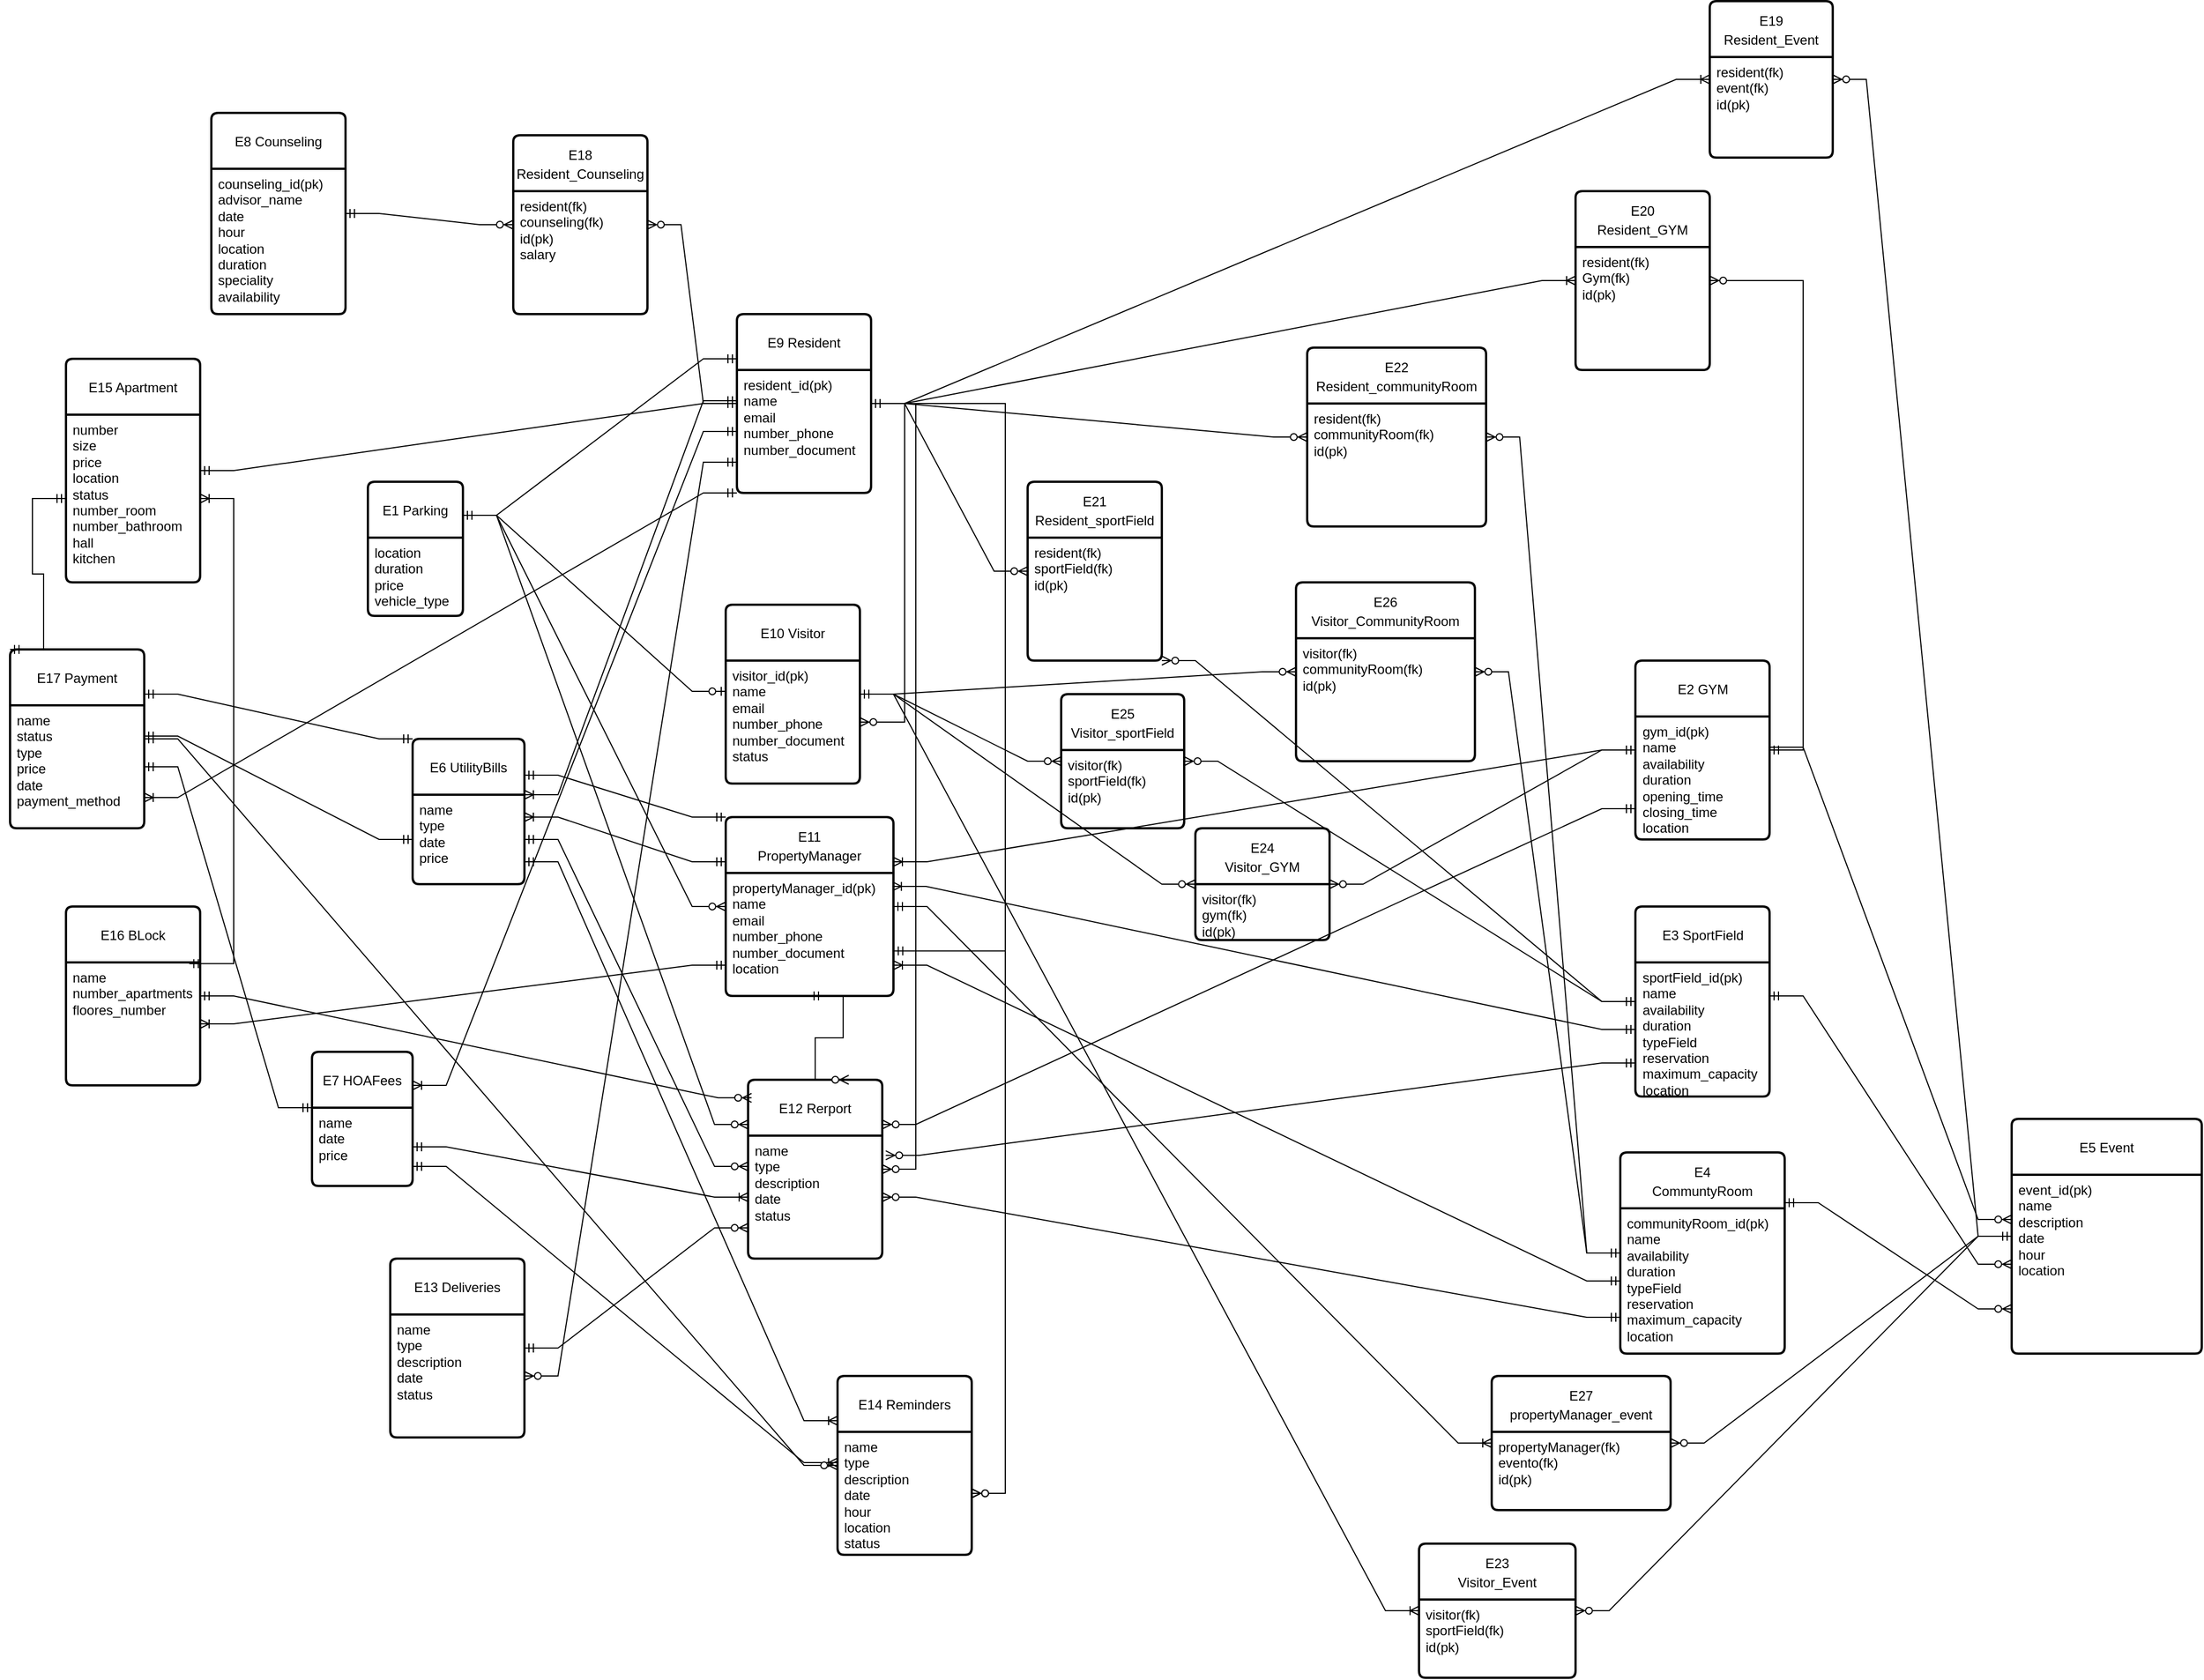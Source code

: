 <mxfile version="24.7.14">
  <diagram id="R2lEEEUBdFMjLlhIrx00" name="Page-1">
    <mxGraphModel dx="3147" dy="2177" grid="1" gridSize="10" guides="1" tooltips="1" connect="1" arrows="1" fold="1" page="1" pageScale="1" pageWidth="850" pageHeight="1100" math="0" shadow="0" extFonts="Permanent Marker^https://fonts.googleapis.com/css?family=Permanent+Marker">
      <root>
        <mxCell id="0" />
        <mxCell id="1" parent="0" />
        <mxCell id="sUNPVScMKGH0zn0_gehO-83" value="&lt;span style=&quot;font-size: 12px;&quot;&gt;E1 Parking&lt;/span&gt;" style="swimlane;childLayout=stackLayout;horizontal=1;startSize=50;horizontalStack=0;rounded=1;fontSize=14;fontStyle=0;strokeWidth=2;resizeParent=0;resizeLast=1;shadow=0;dashed=0;align=center;arcSize=4;whiteSpace=wrap;html=1;" vertex="1" parent="1">
          <mxGeometry x="110" y="60" width="85" height="120" as="geometry" />
        </mxCell>
        <mxCell id="sUNPVScMKGH0zn0_gehO-84" value="&lt;span style=&quot;text-wrap: wrap;&quot;&gt;location&lt;/span&gt;&lt;div&gt;&lt;span style=&quot;text-wrap: wrap;&quot;&gt;duration&lt;/span&gt;&lt;span style=&quot;text-wrap: wrap;&quot;&gt;&lt;br&gt;&lt;/span&gt;&lt;/div&gt;&lt;div&gt;&lt;span style=&quot;text-wrap: wrap;&quot;&gt;price&lt;/span&gt;&lt;div style=&quot;text-wrap: wrap;&quot;&gt;vehicle_type&lt;/div&gt;&lt;/div&gt;" style="align=left;strokeColor=none;fillColor=none;spacingLeft=4;fontSize=12;verticalAlign=top;resizable=0;rotatable=0;part=1;html=1;" vertex="1" parent="sUNPVScMKGH0zn0_gehO-83">
          <mxGeometry y="50" width="85" height="70" as="geometry" />
        </mxCell>
        <mxCell id="sUNPVScMKGH0zn0_gehO-85" value="&lt;span style=&quot;font-size: 12px;&quot;&gt;E2 GYM&lt;/span&gt;" style="swimlane;childLayout=stackLayout;horizontal=1;startSize=50;horizontalStack=0;rounded=1;fontSize=14;fontStyle=0;strokeWidth=2;resizeParent=0;resizeLast=1;shadow=0;dashed=0;align=center;arcSize=4;whiteSpace=wrap;html=1;" vertex="1" parent="1">
          <mxGeometry x="1243.5" y="220" width="120" height="160" as="geometry" />
        </mxCell>
        <mxCell id="sUNPVScMKGH0zn0_gehO-86" value="&lt;div&gt;&lt;span style=&quot;text-wrap: wrap;&quot;&gt;gym_id(pk)&lt;/span&gt;&lt;/div&gt;&lt;span style=&quot;text-wrap: wrap;&quot;&gt;name&lt;/span&gt;&lt;div&gt;&lt;span style=&quot;text-wrap: wrap;&quot;&gt;availability&lt;/span&gt;&lt;span style=&quot;text-wrap: wrap;&quot;&gt;&lt;br&gt;&lt;/span&gt;&lt;/div&gt;&lt;div&gt;&lt;span style=&quot;text-wrap: wrap;&quot;&gt;duration&lt;/span&gt;&lt;div style=&quot;text-wrap: wrap;&quot;&gt;opening_time&lt;/div&gt;&lt;div style=&quot;text-wrap: wrap;&quot;&gt;closing_time&lt;/div&gt;&lt;div style=&quot;text-wrap: wrap;&quot;&gt;location&lt;/div&gt;&lt;/div&gt;" style="align=left;strokeColor=none;fillColor=none;spacingLeft=4;fontSize=12;verticalAlign=top;resizable=0;rotatable=0;part=1;html=1;" vertex="1" parent="sUNPVScMKGH0zn0_gehO-85">
          <mxGeometry y="50" width="120" height="110" as="geometry" />
        </mxCell>
        <mxCell id="sUNPVScMKGH0zn0_gehO-89" value="&lt;span style=&quot;font-size: 12px;&quot;&gt;E4&lt;/span&gt;&lt;div&gt;&lt;span style=&quot;font-size: 12px;&quot;&gt;CommuntyRoom&lt;/span&gt;&lt;/div&gt;" style="swimlane;childLayout=stackLayout;horizontal=1;startSize=50;horizontalStack=0;rounded=1;fontSize=14;fontStyle=0;strokeWidth=2;resizeParent=0;resizeLast=1;shadow=0;dashed=0;align=center;arcSize=4;whiteSpace=wrap;html=1;" vertex="1" parent="1">
          <mxGeometry x="1230" y="660" width="147" height="180" as="geometry" />
        </mxCell>
        <mxCell id="sUNPVScMKGH0zn0_gehO-90" value="&lt;div&gt;&lt;span style=&quot;text-wrap: wrap;&quot;&gt;communityRoom_id(pk)&lt;/span&gt;&lt;/div&gt;&lt;span style=&quot;text-wrap: wrap;&quot;&gt;name&lt;/span&gt;&lt;div&gt;&lt;span style=&quot;text-wrap: wrap;&quot;&gt;availability&lt;/span&gt;&lt;span style=&quot;text-wrap: wrap;&quot;&gt;&lt;br&gt;&lt;/span&gt;&lt;/div&gt;&lt;div&gt;&lt;span style=&quot;text-wrap: wrap;&quot;&gt;duration&lt;/span&gt;&lt;div style=&quot;text-wrap: wrap;&quot;&gt;typeField&lt;br&gt;&lt;/div&gt;&lt;div style=&quot;text-wrap: wrap;&quot;&gt;reservation&lt;br&gt;&lt;/div&gt;&lt;div style=&quot;text-wrap: wrap;&quot;&gt;maximum_capacity&lt;br&gt;&lt;/div&gt;&lt;div style=&quot;text-wrap: wrap;&quot;&gt;location&lt;/div&gt;&lt;/div&gt;" style="align=left;strokeColor=none;fillColor=none;spacingLeft=4;fontSize=12;verticalAlign=top;resizable=0;rotatable=0;part=1;html=1;" vertex="1" parent="sUNPVScMKGH0zn0_gehO-89">
          <mxGeometry y="50" width="147" height="130" as="geometry" />
        </mxCell>
        <mxCell id="sUNPVScMKGH0zn0_gehO-91" value="&lt;span style=&quot;font-size: 12px;&quot;&gt;E5 Event&lt;/span&gt;" style="swimlane;childLayout=stackLayout;horizontal=1;startSize=50;horizontalStack=0;rounded=1;fontSize=14;fontStyle=0;strokeWidth=2;resizeParent=0;resizeLast=1;shadow=0;dashed=0;align=center;arcSize=4;whiteSpace=wrap;html=1;" vertex="1" parent="1">
          <mxGeometry x="1580" y="630" width="170" height="210" as="geometry" />
        </mxCell>
        <mxCell id="sUNPVScMKGH0zn0_gehO-92" value="&lt;div&gt;&lt;span style=&quot;text-wrap: wrap;&quot;&gt;event_id(pk)&lt;/span&gt;&lt;/div&gt;&lt;span style=&quot;text-wrap: wrap;&quot;&gt;name&lt;/span&gt;&lt;div&gt;&lt;span style=&quot;text-wrap: wrap;&quot;&gt;description&lt;/span&gt;&lt;span style=&quot;text-wrap: wrap;&quot;&gt;&lt;br&gt;&lt;/span&gt;&lt;/div&gt;&lt;div&gt;&lt;span style=&quot;text-wrap: wrap;&quot;&gt;date&lt;/span&gt;&lt;div style=&quot;text-wrap: wrap;&quot;&gt;hour&lt;/div&gt;&lt;div style=&quot;text-wrap: wrap;&quot;&gt;location&lt;/div&gt;&lt;/div&gt;" style="align=left;strokeColor=none;fillColor=none;spacingLeft=4;fontSize=12;verticalAlign=top;resizable=0;rotatable=0;part=1;html=1;" vertex="1" parent="sUNPVScMKGH0zn0_gehO-91">
          <mxGeometry y="50" width="170" height="160" as="geometry" />
        </mxCell>
        <mxCell id="sUNPVScMKGH0zn0_gehO-95" value="&lt;span style=&quot;font-size: 12px;&quot;&gt;E7&amp;nbsp;HOAFees&lt;/span&gt;" style="swimlane;childLayout=stackLayout;horizontal=1;startSize=50;horizontalStack=0;rounded=1;fontSize=14;fontStyle=0;strokeWidth=2;resizeParent=0;resizeLast=1;shadow=0;dashed=0;align=center;arcSize=4;whiteSpace=wrap;html=1;" vertex="1" parent="1">
          <mxGeometry x="60" y="570" width="90" height="120" as="geometry" />
        </mxCell>
        <mxCell id="sUNPVScMKGH0zn0_gehO-96" value="&lt;span style=&quot;text-wrap: wrap;&quot;&gt;name&lt;/span&gt;&lt;div&gt;&lt;span style=&quot;text-wrap: wrap;&quot;&gt;date&lt;/span&gt;&lt;div style=&quot;text-wrap: wrap;&quot;&gt;price&lt;/div&gt;&lt;/div&gt;" style="align=left;strokeColor=none;fillColor=none;spacingLeft=4;fontSize=12;verticalAlign=top;resizable=0;rotatable=0;part=1;html=1;" vertex="1" parent="sUNPVScMKGH0zn0_gehO-95">
          <mxGeometry y="50" width="90" height="70" as="geometry" />
        </mxCell>
        <mxCell id="sUNPVScMKGH0zn0_gehO-97" value="&lt;span style=&quot;font-size: 12px;&quot;&gt;E8 Counseling&lt;/span&gt;" style="swimlane;childLayout=stackLayout;horizontal=1;startSize=50;horizontalStack=0;rounded=1;fontSize=14;fontStyle=0;strokeWidth=2;resizeParent=0;resizeLast=1;shadow=0;dashed=0;align=center;arcSize=4;whiteSpace=wrap;html=1;" vertex="1" parent="1">
          <mxGeometry x="-30" y="-270" width="120" height="180" as="geometry" />
        </mxCell>
        <mxCell id="sUNPVScMKGH0zn0_gehO-98" value="&lt;div&gt;&lt;span style=&quot;text-wrap: wrap;&quot;&gt;counseling_id(pk)&lt;/span&gt;&lt;/div&gt;&lt;span style=&quot;text-wrap: wrap;&quot;&gt;advisor_name&lt;/span&gt;&lt;br&gt;&lt;div&gt;&lt;span style=&quot;text-wrap: wrap;&quot;&gt;date&lt;/span&gt;&lt;div style=&quot;text-wrap: wrap;&quot;&gt;&lt;span style=&quot;background-color: initial;&quot;&gt;hour&lt;/span&gt;&lt;/div&gt;&lt;div style=&quot;text-wrap: wrap;&quot;&gt;location&lt;/div&gt;&lt;div style=&quot;text-wrap: wrap;&quot;&gt;duration&lt;/div&gt;&lt;div style=&quot;text-wrap: wrap;&quot;&gt;speciality&lt;/div&gt;&lt;div style=&quot;text-wrap: wrap;&quot;&gt;availability&lt;/div&gt;&lt;/div&gt;" style="align=left;strokeColor=none;fillColor=none;spacingLeft=4;fontSize=12;verticalAlign=top;resizable=0;rotatable=0;part=1;html=1;" vertex="1" parent="sUNPVScMKGH0zn0_gehO-97">
          <mxGeometry y="50" width="120" height="130" as="geometry" />
        </mxCell>
        <mxCell id="sUNPVScMKGH0zn0_gehO-99" value="&lt;span style=&quot;font-size: 12px;&quot;&gt;E9 Resident&lt;/span&gt;" style="swimlane;childLayout=stackLayout;horizontal=1;startSize=50;horizontalStack=0;rounded=1;fontSize=14;fontStyle=0;strokeWidth=2;resizeParent=0;resizeLast=1;shadow=0;dashed=0;align=center;arcSize=4;whiteSpace=wrap;html=1;" vertex="1" parent="1">
          <mxGeometry x="440" y="-90" width="120" height="160" as="geometry" />
        </mxCell>
        <mxCell id="sUNPVScMKGH0zn0_gehO-100" value="&lt;span style=&quot;text-wrap: wrap;&quot;&gt;resident_id(pk)&lt;br&gt;name&lt;/span&gt;&lt;div&gt;&lt;span style=&quot;text-wrap: wrap;&quot;&gt;email&lt;/span&gt;&lt;/div&gt;&lt;div&gt;&lt;span style=&quot;text-wrap: wrap;&quot;&gt;number_phone&lt;/span&gt;&lt;/div&gt;&lt;div&gt;&lt;span style=&quot;text-wrap: wrap;&quot;&gt;number_document&lt;/span&gt;&lt;/div&gt;" style="align=left;strokeColor=none;fillColor=none;spacingLeft=4;fontSize=12;verticalAlign=top;resizable=0;rotatable=0;part=1;html=1;" vertex="1" parent="sUNPVScMKGH0zn0_gehO-99">
          <mxGeometry y="50" width="120" height="110" as="geometry" />
        </mxCell>
        <mxCell id="sUNPVScMKGH0zn0_gehO-101" value="&lt;span style=&quot;font-size: 12px;&quot;&gt;E10 Visitor&lt;/span&gt;" style="swimlane;childLayout=stackLayout;horizontal=1;startSize=50;horizontalStack=0;rounded=1;fontSize=14;fontStyle=0;strokeWidth=2;resizeParent=0;resizeLast=1;shadow=0;dashed=0;align=center;arcSize=4;whiteSpace=wrap;html=1;" vertex="1" parent="1">
          <mxGeometry x="430" y="170" width="120" height="160" as="geometry" />
        </mxCell>
        <mxCell id="sUNPVScMKGH0zn0_gehO-102" value="&lt;div&gt;&lt;span style=&quot;text-wrap: wrap;&quot;&gt;visitor_id(pk)&lt;/span&gt;&lt;/div&gt;&lt;span style=&quot;text-wrap: wrap;&quot;&gt;name&lt;/span&gt;&lt;div&gt;&lt;span style=&quot;text-wrap: wrap;&quot;&gt;email&lt;/span&gt;&lt;/div&gt;&lt;div&gt;&lt;span style=&quot;text-wrap: wrap;&quot;&gt;number_phone&lt;/span&gt;&lt;/div&gt;&lt;div&gt;&lt;span style=&quot;text-wrap: wrap;&quot;&gt;number_document&lt;/span&gt;&lt;/div&gt;&lt;div&gt;status&lt;/div&gt;" style="align=left;strokeColor=none;fillColor=none;spacingLeft=4;fontSize=12;verticalAlign=top;resizable=0;rotatable=0;part=1;html=1;" vertex="1" parent="sUNPVScMKGH0zn0_gehO-101">
          <mxGeometry y="50" width="120" height="110" as="geometry" />
        </mxCell>
        <mxCell id="sUNPVScMKGH0zn0_gehO-103" value="&lt;span style=&quot;font-size: 12px;&quot;&gt;E11&lt;/span&gt;&lt;div&gt;&lt;span style=&quot;font-size: 12px;&quot;&gt;PropertyManager&lt;/span&gt;&lt;/div&gt;" style="swimlane;childLayout=stackLayout;horizontal=1;startSize=50;horizontalStack=0;rounded=1;fontSize=14;fontStyle=0;strokeWidth=2;resizeParent=0;resizeLast=1;shadow=0;dashed=0;align=center;arcSize=4;whiteSpace=wrap;html=1;" vertex="1" parent="1">
          <mxGeometry x="430" y="360" width="150" height="160" as="geometry" />
        </mxCell>
        <mxCell id="sUNPVScMKGH0zn0_gehO-104" value="&lt;div&gt;&lt;span style=&quot;text-wrap: wrap;&quot;&gt;propertyManager_id(pk)&lt;/span&gt;&lt;/div&gt;&lt;span style=&quot;text-wrap: wrap;&quot;&gt;name&lt;/span&gt;&lt;div&gt;&lt;span style=&quot;text-wrap: wrap;&quot;&gt;email&lt;/span&gt;&lt;/div&gt;&lt;div&gt;&lt;span style=&quot;text-wrap: wrap;&quot;&gt;number_phone&lt;/span&gt;&lt;/div&gt;&lt;div&gt;&lt;span style=&quot;text-wrap: wrap;&quot;&gt;number_document&lt;/span&gt;&lt;/div&gt;&lt;div&gt;location&lt;/div&gt;" style="align=left;strokeColor=none;fillColor=none;spacingLeft=4;fontSize=12;verticalAlign=top;resizable=0;rotatable=0;part=1;html=1;" vertex="1" parent="sUNPVScMKGH0zn0_gehO-103">
          <mxGeometry y="50" width="150" height="110" as="geometry" />
        </mxCell>
        <mxCell id="sUNPVScMKGH0zn0_gehO-105" value="&lt;span style=&quot;font-size: 12px;&quot;&gt;E12 Rerport&lt;/span&gt;" style="swimlane;childLayout=stackLayout;horizontal=1;startSize=50;horizontalStack=0;rounded=1;fontSize=14;fontStyle=0;strokeWidth=2;resizeParent=0;resizeLast=1;shadow=0;dashed=0;align=center;arcSize=4;whiteSpace=wrap;html=1;" vertex="1" parent="1">
          <mxGeometry x="450" y="595" width="120" height="160" as="geometry" />
        </mxCell>
        <mxCell id="sUNPVScMKGH0zn0_gehO-106" value="&lt;span style=&quot;text-wrap: wrap;&quot;&gt;name&lt;/span&gt;&lt;div&gt;&lt;span style=&quot;text-wrap: wrap;&quot;&gt;type&lt;/span&gt;&lt;/div&gt;&lt;div&gt;&lt;span style=&quot;text-wrap: wrap;&quot;&gt;description&lt;/span&gt;&lt;/div&gt;&lt;div&gt;&lt;span style=&quot;text-wrap: wrap;&quot;&gt;date&lt;/span&gt;&lt;/div&gt;&lt;div&gt;&lt;span style=&quot;text-wrap: wrap;&quot;&gt;status&lt;/span&gt;&lt;/div&gt;" style="align=left;strokeColor=none;fillColor=none;spacingLeft=4;fontSize=12;verticalAlign=top;resizable=0;rotatable=0;part=1;html=1;" vertex="1" parent="sUNPVScMKGH0zn0_gehO-105">
          <mxGeometry y="50" width="120" height="110" as="geometry" />
        </mxCell>
        <mxCell id="sUNPVScMKGH0zn0_gehO-107" value="&lt;span style=&quot;font-size: 12px;&quot;&gt;E13 Deliveries&lt;/span&gt;" style="swimlane;childLayout=stackLayout;horizontal=1;startSize=50;horizontalStack=0;rounded=1;fontSize=14;fontStyle=0;strokeWidth=2;resizeParent=0;resizeLast=1;shadow=0;dashed=0;align=center;arcSize=4;whiteSpace=wrap;html=1;" vertex="1" parent="1">
          <mxGeometry x="130" y="755" width="120" height="160" as="geometry" />
        </mxCell>
        <mxCell id="sUNPVScMKGH0zn0_gehO-108" value="&lt;span style=&quot;text-wrap: wrap;&quot;&gt;name&lt;/span&gt;&lt;div&gt;&lt;span style=&quot;text-wrap: wrap;&quot;&gt;type&lt;/span&gt;&lt;/div&gt;&lt;div&gt;&lt;span style=&quot;text-wrap: wrap;&quot;&gt;description&lt;/span&gt;&lt;/div&gt;&lt;div&gt;&lt;span style=&quot;text-wrap: wrap;&quot;&gt;date&lt;/span&gt;&lt;/div&gt;&lt;div&gt;&lt;span style=&quot;text-wrap: wrap;&quot;&gt;status&lt;/span&gt;&lt;/div&gt;" style="align=left;strokeColor=none;fillColor=none;spacingLeft=4;fontSize=12;verticalAlign=top;resizable=0;rotatable=0;part=1;html=1;" vertex="1" parent="sUNPVScMKGH0zn0_gehO-107">
          <mxGeometry y="50" width="120" height="110" as="geometry" />
        </mxCell>
        <mxCell id="sUNPVScMKGH0zn0_gehO-109" value="&lt;span style=&quot;font-size: 12px;&quot;&gt;E14 Reminders&lt;/span&gt;" style="swimlane;childLayout=stackLayout;horizontal=1;startSize=50;horizontalStack=0;rounded=1;fontSize=14;fontStyle=0;strokeWidth=2;resizeParent=0;resizeLast=1;shadow=0;dashed=0;align=center;arcSize=4;whiteSpace=wrap;html=1;" vertex="1" parent="1">
          <mxGeometry x="530" y="860" width="120" height="160" as="geometry" />
        </mxCell>
        <mxCell id="sUNPVScMKGH0zn0_gehO-110" value="&lt;span style=&quot;text-wrap: wrap;&quot;&gt;name&lt;/span&gt;&lt;div&gt;&lt;span style=&quot;text-wrap: wrap;&quot;&gt;type&lt;/span&gt;&lt;/div&gt;&lt;div&gt;&lt;span style=&quot;text-wrap: wrap;&quot;&gt;description&lt;/span&gt;&lt;/div&gt;&lt;div&gt;&lt;span style=&quot;text-wrap: wrap;&quot;&gt;date&lt;/span&gt;&lt;/div&gt;&lt;div&gt;&lt;span style=&quot;text-wrap: wrap;&quot;&gt;hour&lt;/span&gt;&lt;/div&gt;&lt;div&gt;&lt;span style=&quot;text-wrap: wrap;&quot;&gt;location&lt;/span&gt;&lt;/div&gt;&lt;div&gt;&lt;span style=&quot;text-wrap: wrap;&quot;&gt;status&lt;/span&gt;&lt;/div&gt;" style="align=left;strokeColor=none;fillColor=none;spacingLeft=4;fontSize=12;verticalAlign=top;resizable=0;rotatable=0;part=1;html=1;" vertex="1" parent="sUNPVScMKGH0zn0_gehO-109">
          <mxGeometry y="50" width="120" height="110" as="geometry" />
        </mxCell>
        <mxCell id="sUNPVScMKGH0zn0_gehO-111" value="&lt;span style=&quot;font-size: 12px;&quot;&gt;E15 Apartment&lt;/span&gt;" style="swimlane;childLayout=stackLayout;horizontal=1;startSize=50;horizontalStack=0;rounded=1;fontSize=14;fontStyle=0;strokeWidth=2;resizeParent=0;resizeLast=1;shadow=0;dashed=0;align=center;arcSize=4;whiteSpace=wrap;html=1;" vertex="1" parent="1">
          <mxGeometry x="-160" y="-50" width="120" height="200" as="geometry" />
        </mxCell>
        <mxCell id="sUNPVScMKGH0zn0_gehO-112" value="&lt;span style=&quot;text-wrap: wrap;&quot;&gt;number&lt;/span&gt;&lt;div&gt;&lt;span style=&quot;text-wrap: wrap;&quot;&gt;size&lt;/span&gt;&lt;div style=&quot;text-wrap: wrap;&quot;&gt;price&lt;/div&gt;&lt;div style=&quot;text-wrap: wrap;&quot;&gt;location&lt;/div&gt;&lt;div style=&quot;text-wrap: wrap;&quot;&gt;status&lt;/div&gt;&lt;div style=&quot;text-wrap: wrap;&quot;&gt;number_room&lt;/div&gt;&lt;div style=&quot;text-wrap: wrap;&quot;&gt;number_bathroom&lt;/div&gt;&lt;div style=&quot;text-wrap: wrap;&quot;&gt;hall&lt;/div&gt;&lt;div style=&quot;text-wrap: wrap;&quot;&gt;kitchen&lt;/div&gt;&lt;/div&gt;" style="align=left;strokeColor=none;fillColor=none;spacingLeft=4;fontSize=12;verticalAlign=top;resizable=0;rotatable=0;part=1;html=1;" vertex="1" parent="sUNPVScMKGH0zn0_gehO-111">
          <mxGeometry y="50" width="120" height="150" as="geometry" />
        </mxCell>
        <mxCell id="sUNPVScMKGH0zn0_gehO-113" value="&lt;span style=&quot;font-size: 12px;&quot;&gt;E16 BLock&lt;/span&gt;" style="swimlane;childLayout=stackLayout;horizontal=1;startSize=50;horizontalStack=0;rounded=1;fontSize=14;fontStyle=0;strokeWidth=2;resizeParent=0;resizeLast=1;shadow=0;dashed=0;align=center;arcSize=4;whiteSpace=wrap;html=1;" vertex="1" parent="1">
          <mxGeometry x="-160" y="440" width="120" height="160" as="geometry" />
        </mxCell>
        <mxCell id="sUNPVScMKGH0zn0_gehO-114" value="&lt;span style=&quot;text-wrap: wrap;&quot;&gt;name&lt;/span&gt;&lt;div&gt;&lt;span style=&quot;text-wrap: wrap;&quot;&gt;number_apartments&lt;/span&gt;&lt;div style=&quot;text-wrap: wrap;&quot;&gt;floores_number&lt;/div&gt;&lt;/div&gt;" style="align=left;strokeColor=none;fillColor=none;spacingLeft=4;fontSize=12;verticalAlign=top;resizable=0;rotatable=0;part=1;html=1;" vertex="1" parent="sUNPVScMKGH0zn0_gehO-113">
          <mxGeometry y="50" width="120" height="110" as="geometry" />
        </mxCell>
        <mxCell id="sUNPVScMKGH0zn0_gehO-115" value="&lt;span style=&quot;font-size: 12px;&quot;&gt;E17 Payment&lt;/span&gt;" style="swimlane;childLayout=stackLayout;horizontal=1;startSize=50;horizontalStack=0;rounded=1;fontSize=14;fontStyle=0;strokeWidth=2;resizeParent=0;resizeLast=1;shadow=0;dashed=0;align=center;arcSize=4;whiteSpace=wrap;html=1;" vertex="1" parent="1">
          <mxGeometry x="-210" y="210" width="120" height="160" as="geometry" />
        </mxCell>
        <mxCell id="sUNPVScMKGH0zn0_gehO-116" value="&lt;div&gt;&lt;span style=&quot;text-wrap: wrap;&quot;&gt;name&lt;/span&gt;&lt;/div&gt;&lt;span style=&quot;text-wrap: wrap;&quot;&gt;status&lt;br&gt;&lt;/span&gt;&lt;span style=&quot;text-wrap: wrap;&quot;&gt;type&lt;/span&gt;&lt;div style=&quot;text-wrap: wrap;&quot;&gt;&lt;span style=&quot;background-color: initial;&quot;&gt;price&lt;/span&gt;&lt;/div&gt;&lt;div style=&quot;text-wrap: wrap;&quot;&gt;date&lt;/div&gt;&lt;div style=&quot;text-wrap: wrap;&quot;&gt;payment_method&lt;/div&gt;" style="align=left;strokeColor=none;fillColor=none;spacingLeft=4;fontSize=12;verticalAlign=top;resizable=0;rotatable=0;part=1;html=1;" vertex="1" parent="sUNPVScMKGH0zn0_gehO-115">
          <mxGeometry y="50" width="120" height="110" as="geometry" />
        </mxCell>
        <mxCell id="sUNPVScMKGH0zn0_gehO-117" value="" style="edgeStyle=entityRelationEdgeStyle;fontSize=12;html=1;endArrow=ERmandOne;startArrow=ERmandOne;rounded=0;entryX=1;entryY=0.25;entryDx=0;entryDy=0;exitX=0;exitY=0.25;exitDx=0;exitDy=0;" edge="1" parent="1" source="sUNPVScMKGH0zn0_gehO-99" target="sUNPVScMKGH0zn0_gehO-83">
          <mxGeometry width="100" height="100" relative="1" as="geometry">
            <mxPoint x="730" y="420" as="sourcePoint" />
            <mxPoint x="830" y="320" as="targetPoint" />
          </mxGeometry>
        </mxCell>
        <mxCell id="sUNPVScMKGH0zn0_gehO-118" value="" style="edgeStyle=entityRelationEdgeStyle;fontSize=12;html=1;endArrow=ERzeroToOne;endFill=1;rounded=0;exitX=1;exitY=0.25;exitDx=0;exitDy=0;entryX=0;entryY=0.25;entryDx=0;entryDy=0;" edge="1" parent="1" source="sUNPVScMKGH0zn0_gehO-83" target="sUNPVScMKGH0zn0_gehO-102">
          <mxGeometry width="100" height="100" relative="1" as="geometry">
            <mxPoint x="490" y="340" as="sourcePoint" />
            <mxPoint x="590" y="240" as="targetPoint" />
            <Array as="points">
              <mxPoint x="460" y="330" />
              <mxPoint x="560" y="320" />
              <mxPoint x="530" y="330" />
            </Array>
          </mxGeometry>
        </mxCell>
        <mxCell id="sUNPVScMKGH0zn0_gehO-119" value="" style="edgeStyle=entityRelationEdgeStyle;fontSize=12;html=1;endArrow=ERzeroToMany;endFill=1;rounded=0;entryX=0;entryY=0.5;entryDx=0;entryDy=0;exitX=1;exitY=0.25;exitDx=0;exitDy=0;" edge="1" parent="1" source="sUNPVScMKGH0zn0_gehO-83" target="sUNPVScMKGH0zn0_gehO-103">
          <mxGeometry width="100" height="100" relative="1" as="geometry">
            <mxPoint x="790" y="420" as="sourcePoint" />
            <mxPoint x="890" y="320" as="targetPoint" />
          </mxGeometry>
        </mxCell>
        <mxCell id="sUNPVScMKGH0zn0_gehO-120" value="" style="edgeStyle=entityRelationEdgeStyle;fontSize=12;html=1;endArrow=ERzeroToMany;endFill=1;rounded=0;exitX=1;exitY=0.25;exitDx=0;exitDy=0;entryX=0;entryY=0.25;entryDx=0;entryDy=0;" edge="1" parent="1" source="sUNPVScMKGH0zn0_gehO-83" target="sUNPVScMKGH0zn0_gehO-105">
          <mxGeometry width="100" height="100" relative="1" as="geometry">
            <mxPoint x="820" y="420" as="sourcePoint" />
            <mxPoint x="920" y="320" as="targetPoint" />
          </mxGeometry>
        </mxCell>
        <mxCell id="sUNPVScMKGH0zn0_gehO-121" value="" style="edgeStyle=entityRelationEdgeStyle;fontSize=12;html=1;endArrow=ERzeroToMany;endFill=1;rounded=0;exitX=1;exitY=0.25;exitDx=0;exitDy=0;entryX=0;entryY=0.25;entryDx=0;entryDy=0;" edge="1" parent="1" source="sUNPVScMKGH0zn0_gehO-86" target="sUNPVScMKGH0zn0_gehO-92">
          <mxGeometry width="100" height="100" relative="1" as="geometry">
            <mxPoint x="1470" y="430" as="sourcePoint" />
            <mxPoint x="1570" y="330" as="targetPoint" />
          </mxGeometry>
        </mxCell>
        <mxCell id="sUNPVScMKGH0zn0_gehO-124" value="" style="edgeStyle=entityRelationEdgeStyle;fontSize=12;html=1;endArrow=ERoneToMany;startArrow=ERmandOne;rounded=0;entryX=1;entryY=0.25;entryDx=0;entryDy=0;" edge="1" parent="1" source="sUNPVScMKGH0zn0_gehO-85" target="sUNPVScMKGH0zn0_gehO-103">
          <mxGeometry width="100" height="100" relative="1" as="geometry">
            <mxPoint x="820" y="420" as="sourcePoint" />
            <mxPoint x="920" y="320" as="targetPoint" />
          </mxGeometry>
        </mxCell>
        <mxCell id="sUNPVScMKGH0zn0_gehO-125" value="" style="edgeStyle=entityRelationEdgeStyle;fontSize=12;html=1;endArrow=ERzeroToMany;startArrow=ERmandOne;rounded=0;entryX=1;entryY=0.25;entryDx=0;entryDy=0;exitX=0;exitY=0.75;exitDx=0;exitDy=0;" edge="1" parent="1" source="sUNPVScMKGH0zn0_gehO-86" target="sUNPVScMKGH0zn0_gehO-105">
          <mxGeometry width="100" height="100" relative="1" as="geometry">
            <mxPoint x="820" y="420" as="sourcePoint" />
            <mxPoint x="920" y="320" as="targetPoint" />
          </mxGeometry>
        </mxCell>
        <mxCell id="sUNPVScMKGH0zn0_gehO-126" value="" style="edgeStyle=entityRelationEdgeStyle;fontSize=12;html=1;endArrow=ERzeroToMany;startArrow=ERmandOne;rounded=0;exitX=1;exitY=0.25;exitDx=0;exitDy=0;entryX=0;entryY=0.5;entryDx=0;entryDy=0;" edge="1" parent="1" source="sUNPVScMKGH0zn0_gehO-88" target="sUNPVScMKGH0zn0_gehO-92">
          <mxGeometry width="100" height="100" relative="1" as="geometry">
            <mxPoint x="1470" y="430" as="sourcePoint" />
            <mxPoint x="1480" y="300" as="targetPoint" />
          </mxGeometry>
        </mxCell>
        <mxCell id="sUNPVScMKGH0zn0_gehO-129" value="" style="edgeStyle=entityRelationEdgeStyle;fontSize=12;html=1;endArrow=ERoneToMany;startArrow=ERmandOne;rounded=0;exitX=0;exitY=0.5;exitDx=0;exitDy=0;entryX=0.994;entryY=0.109;entryDx=0;entryDy=0;entryPerimeter=0;" edge="1" parent="1" source="sUNPVScMKGH0zn0_gehO-88" target="sUNPVScMKGH0zn0_gehO-104">
          <mxGeometry width="100" height="100" relative="1" as="geometry">
            <mxPoint x="820" y="420" as="sourcePoint" />
            <mxPoint x="920" y="320" as="targetPoint" />
          </mxGeometry>
        </mxCell>
        <mxCell id="sUNPVScMKGH0zn0_gehO-130" value="" style="edgeStyle=entityRelationEdgeStyle;fontSize=12;html=1;endArrow=ERzeroToMany;startArrow=ERmandOne;rounded=0;entryX=1.026;entryY=0.16;entryDx=0;entryDy=0;exitX=0;exitY=0.75;exitDx=0;exitDy=0;entryPerimeter=0;" edge="1" parent="1" source="sUNPVScMKGH0zn0_gehO-88" target="sUNPVScMKGH0zn0_gehO-106">
          <mxGeometry width="100" height="100" relative="1" as="geometry">
            <mxPoint x="820" y="420" as="sourcePoint" />
            <mxPoint x="920" y="320" as="targetPoint" />
          </mxGeometry>
        </mxCell>
        <mxCell id="sUNPVScMKGH0zn0_gehO-131" value="" style="edgeStyle=entityRelationEdgeStyle;fontSize=12;html=1;endArrow=ERzeroToMany;startArrow=ERmandOne;rounded=0;entryX=0;entryY=0.75;entryDx=0;entryDy=0;exitX=1;exitY=0.25;exitDx=0;exitDy=0;" edge="1" parent="1" source="sUNPVScMKGH0zn0_gehO-89" target="sUNPVScMKGH0zn0_gehO-92">
          <mxGeometry width="100" height="100" relative="1" as="geometry">
            <mxPoint x="1390" y="388" as="sourcePoint" />
            <mxPoint x="1430" y="148" as="targetPoint" />
          </mxGeometry>
        </mxCell>
        <mxCell id="sUNPVScMKGH0zn0_gehO-134" value="" style="edgeStyle=entityRelationEdgeStyle;fontSize=12;html=1;endArrow=ERoneToMany;startArrow=ERmandOne;rounded=0;exitX=0;exitY=0.5;exitDx=0;exitDy=0;entryX=1;entryY=0.75;entryDx=0;entryDy=0;" edge="1" parent="1" source="sUNPVScMKGH0zn0_gehO-90" target="sUNPVScMKGH0zn0_gehO-104">
          <mxGeometry width="100" height="100" relative="1" as="geometry">
            <mxPoint x="910" y="490" as="sourcePoint" />
            <mxPoint x="910" y="570" as="targetPoint" />
          </mxGeometry>
        </mxCell>
        <mxCell id="sUNPVScMKGH0zn0_gehO-135" value="" style="edgeStyle=entityRelationEdgeStyle;fontSize=12;html=1;endArrow=ERzeroToMany;startArrow=ERmandOne;rounded=0;exitX=0;exitY=0.75;exitDx=0;exitDy=0;entryX=1;entryY=0.5;entryDx=0;entryDy=0;" edge="1" parent="1" source="sUNPVScMKGH0zn0_gehO-90" target="sUNPVScMKGH0zn0_gehO-106">
          <mxGeometry width="100" height="100" relative="1" as="geometry">
            <mxPoint x="910" y="490" as="sourcePoint" />
            <mxPoint x="1010" y="390" as="targetPoint" />
          </mxGeometry>
        </mxCell>
        <mxCell id="sUNPVScMKGH0zn0_gehO-140" value="" style="edgeStyle=entityRelationEdgeStyle;fontSize=12;html=1;endArrow=ERoneToMany;startArrow=ERmandOne;rounded=0;entryX=1;entryY=0;entryDx=0;entryDy=0;exitX=0;exitY=0.25;exitDx=0;exitDy=0;" edge="1" parent="1" source="sUNPVScMKGH0zn0_gehO-100" target="sUNPVScMKGH0zn0_gehO-94">
          <mxGeometry width="100" height="100" relative="1" as="geometry">
            <mxPoint x="150" y="650" as="sourcePoint" />
            <mxPoint x="250" y="550" as="targetPoint" />
            <Array as="points">
              <mxPoint x="-540" y="910" />
            </Array>
          </mxGeometry>
        </mxCell>
        <mxCell id="sUNPVScMKGH0zn0_gehO-141" value="" style="edgeStyle=entityRelationEdgeStyle;fontSize=12;html=1;endArrow=ERoneToMany;startArrow=ERmandOne;rounded=0;entryX=1;entryY=0.25;entryDx=0;entryDy=0;exitX=0;exitY=0.25;exitDx=0;exitDy=0;" edge="1" parent="1" source="sUNPVScMKGH0zn0_gehO-103" target="sUNPVScMKGH0zn0_gehO-94">
          <mxGeometry width="100" height="100" relative="1" as="geometry">
            <mxPoint x="260" y="570" as="sourcePoint" />
            <mxPoint x="270" y="460" as="targetPoint" />
            <Array as="points">
              <mxPoint x="-490" y="942" />
            </Array>
          </mxGeometry>
        </mxCell>
        <mxCell id="sUNPVScMKGH0zn0_gehO-142" value="" style="edgeStyle=entityRelationEdgeStyle;fontSize=12;html=1;endArrow=ERzeroToMany;startArrow=ERmandOne;rounded=0;entryX=0;entryY=0.25;entryDx=0;entryDy=0;" edge="1" parent="1" source="sUNPVScMKGH0zn0_gehO-94" target="sUNPVScMKGH0zn0_gehO-106">
          <mxGeometry width="100" height="100" relative="1" as="geometry">
            <mxPoint x="1050" y="610" as="sourcePoint" />
            <mxPoint x="1150" y="510" as="targetPoint" />
          </mxGeometry>
        </mxCell>
        <mxCell id="sUNPVScMKGH0zn0_gehO-143" value="" style="edgeStyle=entityRelationEdgeStyle;fontSize=12;html=1;endArrow=ERoneToMany;startArrow=ERmandOne;rounded=0;entryX=0;entryY=0.25;entryDx=0;entryDy=0;exitX=1;exitY=0.75;exitDx=0;exitDy=0;" edge="1" parent="1" source="sUNPVScMKGH0zn0_gehO-94" target="sUNPVScMKGH0zn0_gehO-109">
          <mxGeometry width="100" height="100" relative="1" as="geometry">
            <mxPoint x="220" y="920" as="sourcePoint" />
            <mxPoint x="320" y="820" as="targetPoint" />
          </mxGeometry>
        </mxCell>
        <mxCell id="sUNPVScMKGH0zn0_gehO-144" value="" style="edgeStyle=entityRelationEdgeStyle;fontSize=12;html=1;endArrow=ERmandOne;startArrow=ERmandOne;rounded=0;exitX=1;exitY=0.25;exitDx=0;exitDy=0;entryX=0;entryY=0.5;entryDx=0;entryDy=0;" edge="1" parent="1" source="sUNPVScMKGH0zn0_gehO-116" target="sUNPVScMKGH0zn0_gehO-94">
          <mxGeometry width="100" height="100" relative="1" as="geometry">
            <mxPoint x="590" y="460" as="sourcePoint" />
            <mxPoint x="690" y="360" as="targetPoint" />
          </mxGeometry>
        </mxCell>
        <mxCell id="sUNPVScMKGH0zn0_gehO-145" value="" style="edgeStyle=entityRelationEdgeStyle;fontSize=12;html=1;endArrow=ERoneToMany;startArrow=ERmandOne;rounded=0;entryX=1;entryY=0.25;entryDx=0;entryDy=0;exitX=0;exitY=0.5;exitDx=0;exitDy=0;" edge="1" parent="1" source="sUNPVScMKGH0zn0_gehO-100" target="sUNPVScMKGH0zn0_gehO-95">
          <mxGeometry width="100" height="100" relative="1" as="geometry">
            <mxPoint x="420" y="138" as="sourcePoint" />
            <mxPoint x="230" y="410" as="targetPoint" />
            <Array as="points">
              <mxPoint x="-530" y="920" />
              <mxPoint x="240" y="610" />
            </Array>
          </mxGeometry>
        </mxCell>
        <mxCell id="sUNPVScMKGH0zn0_gehO-146" value="" style="edgeStyle=entityRelationEdgeStyle;fontSize=12;html=1;endArrow=ERoneToMany;startArrow=ERmandOne;rounded=0;exitX=1;exitY=0.5;exitDx=0;exitDy=0;entryX=0;entryY=0.5;entryDx=0;entryDy=0;" edge="1" parent="1" source="sUNPVScMKGH0zn0_gehO-96" target="sUNPVScMKGH0zn0_gehO-106">
          <mxGeometry width="100" height="100" relative="1" as="geometry">
            <mxPoint x="590" y="460" as="sourcePoint" />
            <mxPoint x="690" y="360" as="targetPoint" />
          </mxGeometry>
        </mxCell>
        <mxCell id="sUNPVScMKGH0zn0_gehO-147" value="" style="edgeStyle=entityRelationEdgeStyle;fontSize=12;html=1;endArrow=ERoneToMany;startArrow=ERmandOne;rounded=0;exitX=1;exitY=0.75;exitDx=0;exitDy=0;entryX=0;entryY=0.25;entryDx=0;entryDy=0;" edge="1" parent="1" source="sUNPVScMKGH0zn0_gehO-96" target="sUNPVScMKGH0zn0_gehO-110">
          <mxGeometry width="100" height="100" relative="1" as="geometry">
            <mxPoint x="220" y="765" as="sourcePoint" />
            <mxPoint x="410" y="790" as="targetPoint" />
          </mxGeometry>
        </mxCell>
        <mxCell id="sUNPVScMKGH0zn0_gehO-148" value="" style="edgeStyle=entityRelationEdgeStyle;fontSize=12;html=1;endArrow=ERmandOne;startArrow=ERmandOne;rounded=0;exitX=1;exitY=0.5;exitDx=0;exitDy=0;entryX=0;entryY=0;entryDx=0;entryDy=0;" edge="1" parent="1" source="sUNPVScMKGH0zn0_gehO-116" target="sUNPVScMKGH0zn0_gehO-96">
          <mxGeometry width="100" height="100" relative="1" as="geometry">
            <mxPoint x="-30" y="318" as="sourcePoint" />
            <mxPoint x="110" y="465" as="targetPoint" />
          </mxGeometry>
        </mxCell>
        <mxCell id="sUNPVScMKGH0zn0_gehO-150" value="" style="edgeStyle=entityRelationEdgeStyle;fontSize=12;html=1;endArrow=ERzeroToMany;startArrow=ERmandOne;rounded=0;" edge="1" parent="1" source="sUNPVScMKGH0zn0_gehO-99" target="sUNPVScMKGH0zn0_gehO-102">
          <mxGeometry width="100" height="100" relative="1" as="geometry">
            <mxPoint x="460" y="460" as="sourcePoint" />
            <mxPoint x="560" y="360" as="targetPoint" />
          </mxGeometry>
        </mxCell>
        <mxCell id="sUNPVScMKGH0zn0_gehO-151" value="" style="edgeStyle=entityRelationEdgeStyle;fontSize=12;html=1;endArrow=ERzeroToMany;startArrow=ERmandOne;rounded=0;" edge="1" parent="1" source="sUNPVScMKGH0zn0_gehO-99" target="sUNPVScMKGH0zn0_gehO-105">
          <mxGeometry width="100" height="100" relative="1" as="geometry">
            <mxPoint x="460" y="460" as="sourcePoint" />
            <mxPoint x="560" y="360" as="targetPoint" />
          </mxGeometry>
        </mxCell>
        <mxCell id="sUNPVScMKGH0zn0_gehO-152" value="" style="edgeStyle=entityRelationEdgeStyle;fontSize=12;html=1;endArrow=ERzeroToMany;startArrow=ERmandOne;rounded=0;exitX=0;exitY=0.75;exitDx=0;exitDy=0;" edge="1" parent="1" source="sUNPVScMKGH0zn0_gehO-100" target="sUNPVScMKGH0zn0_gehO-108">
          <mxGeometry width="100" height="100" relative="1" as="geometry">
            <mxPoint x="580" y="460" as="sourcePoint" />
            <mxPoint x="680" y="360" as="targetPoint" />
          </mxGeometry>
        </mxCell>
        <mxCell id="sUNPVScMKGH0zn0_gehO-153" value="" style="edgeStyle=entityRelationEdgeStyle;fontSize=12;html=1;endArrow=ERzeroToMany;startArrow=ERmandOne;rounded=0;" edge="1" parent="1" source="sUNPVScMKGH0zn0_gehO-99" target="sUNPVScMKGH0zn0_gehO-110">
          <mxGeometry width="100" height="100" relative="1" as="geometry">
            <mxPoint x="580" y="550" as="sourcePoint" />
            <mxPoint x="800" y="930" as="targetPoint" />
          </mxGeometry>
        </mxCell>
        <mxCell id="sUNPVScMKGH0zn0_gehO-154" value="" style="edgeStyle=entityRelationEdgeStyle;fontSize=12;html=1;endArrow=ERmandOne;startArrow=ERmandOne;rounded=0;" edge="1" parent="1" source="sUNPVScMKGH0zn0_gehO-111" target="sUNPVScMKGH0zn0_gehO-99">
          <mxGeometry width="100" height="100" relative="1" as="geometry">
            <mxPoint x="580" y="180" as="sourcePoint" />
            <mxPoint x="680" y="80" as="targetPoint" />
          </mxGeometry>
        </mxCell>
        <mxCell id="sUNPVScMKGH0zn0_gehO-155" value="" style="edgeStyle=entityRelationEdgeStyle;fontSize=12;html=1;endArrow=ERoneToMany;startArrow=ERmandOne;rounded=0;entryX=1;entryY=0.75;entryDx=0;entryDy=0;exitX=0;exitY=1;exitDx=0;exitDy=0;" edge="1" parent="1" source="sUNPVScMKGH0zn0_gehO-100" target="sUNPVScMKGH0zn0_gehO-116">
          <mxGeometry width="100" height="100" relative="1" as="geometry">
            <mxPoint x="580" y="380" as="sourcePoint" />
            <mxPoint x="680" y="280" as="targetPoint" />
            <Array as="points">
              <mxPoint x="230" y="300" />
              <mxPoint x="210" y="290" />
            </Array>
          </mxGeometry>
        </mxCell>
        <mxCell id="sUNPVScMKGH0zn0_gehO-156" value="" style="edgeStyle=entityRelationEdgeStyle;fontSize=12;html=1;endArrow=ERzeroToMany;startArrow=ERmandOne;rounded=0;exitX=0.5;exitY=1;exitDx=0;exitDy=0;entryX=0.75;entryY=0;entryDx=0;entryDy=0;" edge="1" parent="1" source="sUNPVScMKGH0zn0_gehO-104" target="sUNPVScMKGH0zn0_gehO-105">
          <mxGeometry width="100" height="100" relative="1" as="geometry">
            <mxPoint x="510" y="520" as="sourcePoint" />
            <mxPoint x="490" y="650" as="targetPoint" />
          </mxGeometry>
        </mxCell>
        <mxCell id="sUNPVScMKGH0zn0_gehO-157" value="" style="edgeStyle=entityRelationEdgeStyle;fontSize=12;html=1;endArrow=ERzeroToMany;startArrow=ERmandOne;rounded=0;exitX=1.002;exitY=0.634;exitDx=0;exitDy=0;exitPerimeter=0;" edge="1" parent="1" source="sUNPVScMKGH0zn0_gehO-104" target="sUNPVScMKGH0zn0_gehO-110">
          <mxGeometry width="100" height="100" relative="1" as="geometry">
            <mxPoint x="510" y="520" as="sourcePoint" />
            <mxPoint x="610" y="420" as="targetPoint" />
          </mxGeometry>
        </mxCell>
        <mxCell id="sUNPVScMKGH0zn0_gehO-158" value="" style="edgeStyle=entityRelationEdgeStyle;fontSize=12;html=1;endArrow=ERoneToMany;startArrow=ERmandOne;rounded=0;exitX=0;exitY=0.75;exitDx=0;exitDy=0;" edge="1" parent="1" source="sUNPVScMKGH0zn0_gehO-104" target="sUNPVScMKGH0zn0_gehO-114">
          <mxGeometry width="100" height="100" relative="1" as="geometry">
            <mxPoint x="-50" y="800" as="sourcePoint" />
            <mxPoint x="50" y="700" as="targetPoint" />
          </mxGeometry>
        </mxCell>
        <mxCell id="sUNPVScMKGH0zn0_gehO-159" value="" style="edgeStyle=entityRelationEdgeStyle;fontSize=12;html=1;endArrow=ERmandOne;startArrow=ERmandOne;rounded=0;entryX=0;entryY=0;entryDx=0;entryDy=0;exitX=1;exitY=0.25;exitDx=0;exitDy=0;" edge="1" parent="1" source="sUNPVScMKGH0zn0_gehO-93" target="sUNPVScMKGH0zn0_gehO-103">
          <mxGeometry width="100" height="100" relative="1" as="geometry">
            <mxPoint x="710" y="490" as="sourcePoint" />
            <mxPoint x="810" y="390" as="targetPoint" />
          </mxGeometry>
        </mxCell>
        <mxCell id="sUNPVScMKGH0zn0_gehO-160" value="" style="edgeStyle=entityRelationEdgeStyle;fontSize=12;html=1;endArrow=ERzeroToMany;startArrow=ERmandOne;rounded=0;entryX=0;entryY=0.75;entryDx=0;entryDy=0;" edge="1" parent="1" source="sUNPVScMKGH0zn0_gehO-107" target="sUNPVScMKGH0zn0_gehO-106">
          <mxGeometry width="100" height="100" relative="1" as="geometry">
            <mxPoint x="650" y="820" as="sourcePoint" />
            <mxPoint x="750" y="720" as="targetPoint" />
          </mxGeometry>
        </mxCell>
        <mxCell id="sUNPVScMKGH0zn0_gehO-161" value="" style="edgeStyle=entityRelationEdgeStyle;fontSize=12;html=1;endArrow=ERzeroToMany;startArrow=ERmandOne;rounded=0;entryX=0.026;entryY=0.101;entryDx=0;entryDy=0;entryPerimeter=0;" edge="1" parent="1" source="sUNPVScMKGH0zn0_gehO-113" target="sUNPVScMKGH0zn0_gehO-105">
          <mxGeometry width="100" height="100" relative="1" as="geometry">
            <mxPoint x="650" y="600" as="sourcePoint" />
            <mxPoint x="750" y="500" as="targetPoint" />
          </mxGeometry>
        </mxCell>
        <mxCell id="sUNPVScMKGH0zn0_gehO-162" value="" style="edgeStyle=entityRelationEdgeStyle;fontSize=12;html=1;endArrow=ERzeroToMany;startArrow=ERmandOne;rounded=0;" edge="1" parent="1" source="sUNPVScMKGH0zn0_gehO-115" target="sUNPVScMKGH0zn0_gehO-109">
          <mxGeometry width="100" height="100" relative="1" as="geometry">
            <mxPoint x="570" y="600" as="sourcePoint" />
            <mxPoint x="670" y="500" as="targetPoint" />
          </mxGeometry>
        </mxCell>
        <mxCell id="sUNPVScMKGH0zn0_gehO-163" value="" style="edgeStyle=entityRelationEdgeStyle;fontSize=12;html=1;endArrow=ERoneToMany;startArrow=ERmandOne;rounded=0;exitX=0.919;exitY=0.01;exitDx=0;exitDy=0;exitPerimeter=0;" edge="1" parent="1" source="sUNPVScMKGH0zn0_gehO-114" target="sUNPVScMKGH0zn0_gehO-112">
          <mxGeometry width="100" height="100" relative="1" as="geometry">
            <mxPoint x="590" y="630" as="sourcePoint" />
            <mxPoint x="690" y="530" as="targetPoint" />
          </mxGeometry>
        </mxCell>
        <mxCell id="sUNPVScMKGH0zn0_gehO-164" value="" style="edgeStyle=entityRelationEdgeStyle;fontSize=12;html=1;endArrow=ERmandOne;startArrow=ERmandOne;rounded=0;entryX=0;entryY=0.5;entryDx=0;entryDy=0;exitX=0;exitY=0;exitDx=0;exitDy=0;" edge="1" parent="1" source="sUNPVScMKGH0zn0_gehO-115" target="sUNPVScMKGH0zn0_gehO-112">
          <mxGeometry width="100" height="100" relative="1" as="geometry">
            <mxPoint x="590" y="400" as="sourcePoint" />
            <mxPoint x="690" y="300" as="targetPoint" />
          </mxGeometry>
        </mxCell>
        <mxCell id="sUNPVScMKGH0zn0_gehO-165" value="&lt;span style=&quot;font-size: 12px;&quot;&gt;E18&lt;/span&gt;&lt;div&gt;&lt;span style=&quot;font-size: 12px;&quot;&gt;Resident_Counseling&lt;/span&gt;&lt;div&gt;&lt;/div&gt;&lt;/div&gt;" style="swimlane;childLayout=stackLayout;horizontal=1;startSize=50;horizontalStack=0;rounded=1;fontSize=14;fontStyle=0;strokeWidth=2;resizeParent=0;resizeLast=1;shadow=0;dashed=0;align=center;arcSize=4;whiteSpace=wrap;html=1;" vertex="1" parent="1">
          <mxGeometry x="240" y="-250" width="120" height="160" as="geometry" />
        </mxCell>
        <mxCell id="sUNPVScMKGH0zn0_gehO-166" value="&lt;span style=&quot;text-wrap: wrap;&quot;&gt;resident(fk)&lt;/span&gt;&lt;div&gt;&lt;span style=&quot;text-wrap: wrap;&quot;&gt;counseling(fk)&lt;/span&gt;&lt;/div&gt;&lt;div&gt;&lt;span style=&quot;text-wrap: wrap;&quot;&gt;id(pk)&lt;/span&gt;&lt;/div&gt;&lt;div&gt;&lt;span style=&quot;text-wrap: wrap;&quot;&gt;salary&lt;/span&gt;&lt;/div&gt;" style="align=left;strokeColor=none;fillColor=none;spacingLeft=4;fontSize=12;verticalAlign=top;resizable=0;rotatable=0;part=1;html=1;" vertex="1" parent="sUNPVScMKGH0zn0_gehO-165">
          <mxGeometry y="50" width="120" height="110" as="geometry" />
        </mxCell>
        <mxCell id="sUNPVScMKGH0zn0_gehO-167" value="" style="edgeStyle=entityRelationEdgeStyle;fontSize=12;html=1;endArrow=ERzeroToMany;startArrow=ERmandOne;rounded=0;" edge="1" parent="1" source="sUNPVScMKGH0zn0_gehO-97" target="sUNPVScMKGH0zn0_gehO-165">
          <mxGeometry width="100" height="100" relative="1" as="geometry">
            <mxPoint x="70" y="-40" as="sourcePoint" />
            <mxPoint x="170" y="-140" as="targetPoint" />
          </mxGeometry>
        </mxCell>
        <mxCell id="sUNPVScMKGH0zn0_gehO-168" value="" style="edgeStyle=entityRelationEdgeStyle;fontSize=12;html=1;endArrow=ERzeroToMany;startArrow=ERmandOne;rounded=0;" edge="1" parent="1" source="sUNPVScMKGH0zn0_gehO-99" target="sUNPVScMKGH0zn0_gehO-165">
          <mxGeometry width="100" height="100" relative="1" as="geometry">
            <mxPoint x="410" y="30" as="sourcePoint" />
            <mxPoint x="510" y="-70" as="targetPoint" />
          </mxGeometry>
        </mxCell>
        <mxCell id="sUNPVScMKGH0zn0_gehO-169" value="&lt;span style=&quot;font-size: 12px;&quot;&gt;E19&lt;/span&gt;&lt;div&gt;&lt;span style=&quot;font-size: 12px;&quot;&gt;Resident_Event&lt;/span&gt;&lt;div&gt;&lt;/div&gt;&lt;/div&gt;" style="swimlane;childLayout=stackLayout;horizontal=1;startSize=50;horizontalStack=0;rounded=1;fontSize=14;fontStyle=0;strokeWidth=2;resizeParent=0;resizeLast=1;shadow=0;dashed=0;align=center;arcSize=4;whiteSpace=wrap;html=1;" vertex="1" parent="1">
          <mxGeometry x="1310" y="-370" width="110" height="140" as="geometry" />
        </mxCell>
        <mxCell id="sUNPVScMKGH0zn0_gehO-170" value="&lt;span style=&quot;text-wrap: wrap;&quot;&gt;resident(fk)&lt;/span&gt;&lt;div&gt;&lt;span style=&quot;text-wrap: wrap;&quot;&gt;event(fk)&lt;/span&gt;&lt;/div&gt;&lt;div&gt;&lt;span style=&quot;text-wrap: wrap;&quot;&gt;id(pk)&lt;/span&gt;&lt;/div&gt;&lt;div&gt;&lt;br&gt;&lt;/div&gt;" style="align=left;strokeColor=none;fillColor=none;spacingLeft=4;fontSize=12;verticalAlign=top;resizable=0;rotatable=0;part=1;html=1;" vertex="1" parent="sUNPVScMKGH0zn0_gehO-169">
          <mxGeometry y="50" width="110" height="90" as="geometry" />
        </mxCell>
        <mxCell id="sUNPVScMKGH0zn0_gehO-173" value="&lt;span style=&quot;font-size: 12px;&quot;&gt;E20&lt;/span&gt;&lt;div&gt;&lt;span style=&quot;font-size: 12px;&quot;&gt;Resident_GYM&lt;/span&gt;&lt;div&gt;&lt;/div&gt;&lt;/div&gt;" style="swimlane;childLayout=stackLayout;horizontal=1;startSize=50;horizontalStack=0;rounded=1;fontSize=14;fontStyle=0;strokeWidth=2;resizeParent=0;resizeLast=1;shadow=0;dashed=0;align=center;arcSize=4;whiteSpace=wrap;html=1;" vertex="1" parent="1">
          <mxGeometry x="1190" y="-200" width="120" height="160" as="geometry" />
        </mxCell>
        <mxCell id="sUNPVScMKGH0zn0_gehO-174" value="&lt;span style=&quot;text-wrap: wrap;&quot;&gt;resident(fk)&lt;/span&gt;&lt;div&gt;&lt;span style=&quot;text-wrap: wrap;&quot;&gt;Gym(fk)&lt;/span&gt;&lt;/div&gt;&lt;div&gt;&lt;span style=&quot;text-wrap: wrap;&quot;&gt;id(pk)&lt;/span&gt;&lt;/div&gt;&lt;div&gt;&lt;br&gt;&lt;/div&gt;" style="align=left;strokeColor=none;fillColor=none;spacingLeft=4;fontSize=12;verticalAlign=top;resizable=0;rotatable=0;part=1;html=1;" vertex="1" parent="sUNPVScMKGH0zn0_gehO-173">
          <mxGeometry y="50" width="120" height="110" as="geometry" />
        </mxCell>
        <mxCell id="sUNPVScMKGH0zn0_gehO-177" value="&lt;span style=&quot;font-size: 12px;&quot;&gt;E21&lt;/span&gt;&lt;div&gt;&lt;span style=&quot;font-size: 12px;&quot;&gt;Resident_sportField&lt;/span&gt;&lt;div&gt;&lt;/div&gt;&lt;/div&gt;" style="swimlane;childLayout=stackLayout;horizontal=1;startSize=50;horizontalStack=0;rounded=1;fontSize=14;fontStyle=0;strokeWidth=2;resizeParent=0;resizeLast=1;shadow=0;dashed=0;align=center;arcSize=4;whiteSpace=wrap;html=1;" vertex="1" parent="1">
          <mxGeometry x="700" y="60" width="120" height="160" as="geometry" />
        </mxCell>
        <mxCell id="sUNPVScMKGH0zn0_gehO-178" value="&lt;span style=&quot;text-wrap: wrap;&quot;&gt;resident(fk)&lt;/span&gt;&lt;div&gt;&lt;span style=&quot;text-wrap: wrap;&quot;&gt;sportField(fk)&lt;/span&gt;&lt;/div&gt;&lt;div&gt;&lt;span style=&quot;text-wrap: wrap;&quot;&gt;id(pk)&lt;/span&gt;&lt;/div&gt;&lt;div&gt;&lt;br&gt;&lt;/div&gt;" style="align=left;strokeColor=none;fillColor=none;spacingLeft=4;fontSize=12;verticalAlign=top;resizable=0;rotatable=0;part=1;html=1;" vertex="1" parent="sUNPVScMKGH0zn0_gehO-177">
          <mxGeometry y="50" width="120" height="110" as="geometry" />
        </mxCell>
        <mxCell id="sUNPVScMKGH0zn0_gehO-181" value="&lt;span style=&quot;font-size: 12px;&quot;&gt;E22&lt;/span&gt;&lt;div&gt;&lt;span style=&quot;font-size: 12px; background-color: initial;&quot;&gt;Resident_communityRoom&lt;/span&gt;&lt;div&gt;&lt;div&gt;&lt;/div&gt;&lt;/div&gt;&lt;/div&gt;" style="swimlane;childLayout=stackLayout;horizontal=1;startSize=50;horizontalStack=0;rounded=1;fontSize=14;fontStyle=0;strokeWidth=2;resizeParent=0;resizeLast=1;shadow=0;dashed=0;align=center;arcSize=4;whiteSpace=wrap;html=1;" vertex="1" parent="1">
          <mxGeometry x="950" y="-60" width="160" height="160" as="geometry" />
        </mxCell>
        <mxCell id="sUNPVScMKGH0zn0_gehO-182" value="&lt;span style=&quot;text-wrap: wrap;&quot;&gt;resident(fk)&lt;/span&gt;&lt;div&gt;&lt;span style=&quot;text-wrap: wrap;&quot;&gt;communityRoom(fk)&lt;/span&gt;&lt;/div&gt;&lt;div&gt;&lt;span style=&quot;text-wrap: wrap;&quot;&gt;id(pk)&lt;/span&gt;&lt;/div&gt;&lt;div&gt;&lt;br&gt;&lt;/div&gt;" style="align=left;strokeColor=none;fillColor=none;spacingLeft=4;fontSize=12;verticalAlign=top;resizable=0;rotatable=0;part=1;html=1;" vertex="1" parent="sUNPVScMKGH0zn0_gehO-181">
          <mxGeometry y="50" width="160" height="110" as="geometry" />
        </mxCell>
        <mxCell id="sUNPVScMKGH0zn0_gehO-188" value="&lt;span style=&quot;font-size: 12px;&quot;&gt;E23&lt;/span&gt;&lt;div&gt;&lt;span style=&quot;font-size: 12px; background-color: initial;&quot;&gt;Visitor_Event&lt;/span&gt;&lt;div&gt;&lt;div&gt;&lt;/div&gt;&lt;/div&gt;&lt;/div&gt;" style="swimlane;childLayout=stackLayout;horizontal=1;startSize=50;horizontalStack=0;rounded=1;fontSize=14;fontStyle=0;strokeWidth=2;resizeParent=0;resizeLast=1;shadow=0;dashed=0;align=center;arcSize=4;whiteSpace=wrap;html=1;" vertex="1" parent="1">
          <mxGeometry x="1050" y="1010" width="140" height="120" as="geometry" />
        </mxCell>
        <mxCell id="sUNPVScMKGH0zn0_gehO-189" value="&lt;span style=&quot;text-wrap: wrap;&quot;&gt;visitor(fk)&lt;/span&gt;&lt;div&gt;&lt;span style=&quot;text-wrap: wrap;&quot;&gt;sportField(fk)&lt;/span&gt;&lt;/div&gt;&lt;div&gt;&lt;span style=&quot;text-wrap: wrap;&quot;&gt;id(pk)&lt;/span&gt;&lt;/div&gt;&lt;div&gt;&lt;br&gt;&lt;/div&gt;" style="align=left;strokeColor=none;fillColor=none;spacingLeft=4;fontSize=12;verticalAlign=top;resizable=0;rotatable=0;part=1;html=1;" vertex="1" parent="sUNPVScMKGH0zn0_gehO-188">
          <mxGeometry y="50" width="140" height="70" as="geometry" />
        </mxCell>
        <mxCell id="sUNPVScMKGH0zn0_gehO-194" value="&lt;span style=&quot;font-size: 12px;&quot;&gt;E24&lt;/span&gt;&lt;div&gt;&lt;span style=&quot;font-size: 12px; background-color: initial;&quot;&gt;Visitor_GYM&lt;/span&gt;&lt;div&gt;&lt;div&gt;&lt;/div&gt;&lt;/div&gt;&lt;/div&gt;" style="swimlane;childLayout=stackLayout;horizontal=1;startSize=50;horizontalStack=0;rounded=1;fontSize=14;fontStyle=0;strokeWidth=2;resizeParent=0;resizeLast=1;shadow=0;dashed=0;align=center;arcSize=4;whiteSpace=wrap;html=1;" vertex="1" parent="1">
          <mxGeometry x="850" y="370" width="120" height="100" as="geometry" />
        </mxCell>
        <mxCell id="sUNPVScMKGH0zn0_gehO-195" value="&lt;span style=&quot;text-wrap: wrap;&quot;&gt;visitor(fk)&lt;/span&gt;&lt;div&gt;&lt;span style=&quot;text-wrap: wrap;&quot;&gt;gym(fk)&lt;/span&gt;&lt;/div&gt;&lt;div&gt;&lt;span style=&quot;text-wrap: wrap;&quot;&gt;id(pk)&lt;/span&gt;&lt;/div&gt;&lt;div&gt;&lt;br&gt;&lt;/div&gt;" style="align=left;strokeColor=none;fillColor=none;spacingLeft=4;fontSize=12;verticalAlign=top;resizable=0;rotatable=0;part=1;html=1;" vertex="1" parent="sUNPVScMKGH0zn0_gehO-194">
          <mxGeometry y="50" width="120" height="50" as="geometry" />
        </mxCell>
        <mxCell id="sUNPVScMKGH0zn0_gehO-87" value="&lt;span style=&quot;font-size: 12px;&quot;&gt;E3 SportField&lt;/span&gt;" style="swimlane;childLayout=stackLayout;horizontal=1;startSize=50;horizontalStack=0;rounded=1;fontSize=14;fontStyle=0;strokeWidth=2;resizeParent=0;resizeLast=1;shadow=0;dashed=0;align=center;arcSize=4;whiteSpace=wrap;html=1;" vertex="1" parent="1">
          <mxGeometry x="1243.5" y="440" width="120" height="170" as="geometry" />
        </mxCell>
        <mxCell id="sUNPVScMKGH0zn0_gehO-88" value="&lt;div&gt;&lt;span style=&quot;text-wrap: wrap;&quot;&gt;sportField_id(pk)&lt;/span&gt;&lt;/div&gt;&lt;span style=&quot;text-wrap: wrap;&quot;&gt;name&lt;/span&gt;&lt;div&gt;&lt;span style=&quot;text-wrap: wrap;&quot;&gt;availability&lt;/span&gt;&lt;span style=&quot;text-wrap: wrap;&quot;&gt;&lt;br&gt;&lt;/span&gt;&lt;/div&gt;&lt;div&gt;&lt;span style=&quot;text-wrap: wrap;&quot;&gt;duration&lt;/span&gt;&lt;div style=&quot;text-wrap: wrap;&quot;&gt;typeField&lt;br&gt;&lt;/div&gt;&lt;div style=&quot;text-wrap: wrap;&quot;&gt;reservation&lt;br&gt;&lt;/div&gt;&lt;div style=&quot;text-wrap: wrap;&quot;&gt;maximum_capacity&lt;br&gt;&lt;/div&gt;&lt;div style=&quot;text-wrap: wrap;&quot;&gt;location&lt;/div&gt;&lt;/div&gt;" style="align=left;strokeColor=none;fillColor=none;spacingLeft=4;fontSize=12;verticalAlign=top;resizable=0;rotatable=0;part=1;html=1;" vertex="1" parent="sUNPVScMKGH0zn0_gehO-87">
          <mxGeometry y="50" width="120" height="120" as="geometry" />
        </mxCell>
        <mxCell id="sUNPVScMKGH0zn0_gehO-198" value="&lt;span style=&quot;font-size: 12px;&quot;&gt;E25&lt;/span&gt;&lt;div&gt;&lt;span style=&quot;font-size: 12px; background-color: initial;&quot;&gt;Visitor_sportField&lt;/span&gt;&lt;div&gt;&lt;div&gt;&lt;/div&gt;&lt;/div&gt;&lt;/div&gt;" style="swimlane;childLayout=stackLayout;horizontal=1;startSize=50;horizontalStack=0;rounded=1;fontSize=14;fontStyle=0;strokeWidth=2;resizeParent=0;resizeLast=1;shadow=0;dashed=0;align=center;arcSize=4;whiteSpace=wrap;html=1;" vertex="1" parent="1">
          <mxGeometry x="730" y="250" width="110" height="120" as="geometry" />
        </mxCell>
        <mxCell id="sUNPVScMKGH0zn0_gehO-199" value="&lt;span style=&quot;text-wrap: wrap;&quot;&gt;visitor(fk)&lt;/span&gt;&lt;div&gt;&lt;span style=&quot;text-wrap: wrap;&quot;&gt;sportField(fk)&lt;/span&gt;&lt;/div&gt;&lt;div&gt;&lt;span style=&quot;text-wrap: wrap;&quot;&gt;id(pk)&lt;/span&gt;&lt;/div&gt;&lt;div&gt;&lt;br&gt;&lt;/div&gt;" style="align=left;strokeColor=none;fillColor=none;spacingLeft=4;fontSize=12;verticalAlign=top;resizable=0;rotatable=0;part=1;html=1;" vertex="1" parent="sUNPVScMKGH0zn0_gehO-198">
          <mxGeometry y="50" width="110" height="70" as="geometry" />
        </mxCell>
        <mxCell id="sUNPVScMKGH0zn0_gehO-204" value="&lt;span style=&quot;font-size: 12px;&quot;&gt;E26&lt;/span&gt;&lt;div&gt;&lt;span style=&quot;font-size: 12px; background-color: initial;&quot;&gt;Visitor_CommunityRoom&lt;/span&gt;&lt;div&gt;&lt;div&gt;&lt;/div&gt;&lt;/div&gt;&lt;/div&gt;" style="swimlane;childLayout=stackLayout;horizontal=1;startSize=50;horizontalStack=0;rounded=1;fontSize=14;fontStyle=0;strokeWidth=2;resizeParent=0;resizeLast=1;shadow=0;dashed=0;align=center;arcSize=4;whiteSpace=wrap;html=1;" vertex="1" parent="1">
          <mxGeometry x="940" y="150" width="160" height="160" as="geometry" />
        </mxCell>
        <mxCell id="sUNPVScMKGH0zn0_gehO-205" value="&lt;span style=&quot;text-wrap: wrap;&quot;&gt;visitor(fk)&lt;/span&gt;&lt;div&gt;&lt;span style=&quot;text-wrap: wrap;&quot;&gt;communityRoom(fk)&lt;/span&gt;&lt;/div&gt;&lt;div&gt;&lt;span style=&quot;text-wrap: wrap;&quot;&gt;id(pk)&lt;/span&gt;&lt;/div&gt;&lt;div&gt;&lt;br&gt;&lt;/div&gt;" style="align=left;strokeColor=none;fillColor=none;spacingLeft=4;fontSize=12;verticalAlign=top;resizable=0;rotatable=0;part=1;html=1;" vertex="1" parent="sUNPVScMKGH0zn0_gehO-204">
          <mxGeometry y="50" width="160" height="110" as="geometry" />
        </mxCell>
        <mxCell id="sUNPVScMKGH0zn0_gehO-208" value="&lt;span style=&quot;font-size: 12px;&quot;&gt;E27&lt;/span&gt;&lt;div&gt;&lt;span style=&quot;font-size: 12px; background-color: initial;&quot;&gt;propertyManager_event&lt;/span&gt;&lt;div&gt;&lt;div&gt;&lt;/div&gt;&lt;/div&gt;&lt;/div&gt;" style="swimlane;childLayout=stackLayout;horizontal=1;startSize=50;horizontalStack=0;rounded=1;fontSize=14;fontStyle=0;strokeWidth=2;resizeParent=0;resizeLast=1;shadow=0;dashed=0;align=center;arcSize=4;whiteSpace=wrap;html=1;" vertex="1" parent="1">
          <mxGeometry x="1115" y="860" width="160" height="120" as="geometry" />
        </mxCell>
        <mxCell id="sUNPVScMKGH0zn0_gehO-209" value="&lt;span style=&quot;text-wrap: wrap;&quot;&gt;propertyManager(fk)&lt;/span&gt;&lt;div&gt;&lt;span style=&quot;text-wrap: wrap;&quot;&gt;evento(fk)&lt;/span&gt;&lt;/div&gt;&lt;div&gt;&lt;span style=&quot;text-wrap: wrap;&quot;&gt;id(pk)&lt;/span&gt;&lt;/div&gt;&lt;div&gt;&lt;br&gt;&lt;/div&gt;" style="align=left;strokeColor=none;fillColor=none;spacingLeft=4;fontSize=12;verticalAlign=top;resizable=0;rotatable=0;part=1;html=1;" vertex="1" parent="sUNPVScMKGH0zn0_gehO-208">
          <mxGeometry y="50" width="160" height="70" as="geometry" />
        </mxCell>
        <mxCell id="sUNPVScMKGH0zn0_gehO-211" value="" style="edgeStyle=entityRelationEdgeStyle;fontSize=12;html=1;endArrow=ERmandOne;startArrow=ERmandOne;rounded=0;entryX=0;entryY=0;entryDx=0;entryDy=0;exitX=1;exitY=0.25;exitDx=0;exitDy=0;" edge="1" parent="1" source="sUNPVScMKGH0zn0_gehO-115" target="sUNPVScMKGH0zn0_gehO-93">
          <mxGeometry width="100" height="100" relative="1" as="geometry">
            <mxPoint x="-70" y="270" as="sourcePoint" />
            <mxPoint x="430" y="360" as="targetPoint" />
          </mxGeometry>
        </mxCell>
        <mxCell id="sUNPVScMKGH0zn0_gehO-93" value="&lt;span style=&quot;font-size: 12px;&quot;&gt;E6&amp;nbsp;UtilityBills&lt;/span&gt;" style="swimlane;childLayout=stackLayout;horizontal=1;startSize=50;horizontalStack=0;rounded=1;fontSize=14;fontStyle=0;strokeWidth=2;resizeParent=0;resizeLast=1;shadow=0;dashed=0;align=center;arcSize=4;whiteSpace=wrap;html=1;" vertex="1" parent="1">
          <mxGeometry x="150" y="290" width="100" height="130" as="geometry" />
        </mxCell>
        <mxCell id="sUNPVScMKGH0zn0_gehO-94" value="&lt;span style=&quot;text-wrap: wrap;&quot;&gt;name&lt;/span&gt;&lt;div&gt;&lt;span style=&quot;text-wrap: wrap;&quot;&gt;type&lt;/span&gt;&lt;span style=&quot;text-wrap: wrap;&quot;&gt;&lt;br&gt;&lt;/span&gt;&lt;/div&gt;&lt;div&gt;&lt;span style=&quot;text-wrap: wrap;&quot;&gt;date&lt;/span&gt;&lt;div style=&quot;text-wrap: wrap;&quot;&gt;price&lt;/div&gt;&lt;/div&gt;" style="align=left;strokeColor=none;fillColor=none;spacingLeft=4;fontSize=12;verticalAlign=top;resizable=0;rotatable=0;part=1;html=1;" vertex="1" parent="sUNPVScMKGH0zn0_gehO-93">
          <mxGeometry y="50" width="100" height="80" as="geometry" />
        </mxCell>
        <mxCell id="sUNPVScMKGH0zn0_gehO-215" value="" style="edgeStyle=entityRelationEdgeStyle;fontSize=12;html=1;endArrow=ERzeroToMany;startArrow=ERmandOne;rounded=0;" edge="1" parent="1" source="sUNPVScMKGH0zn0_gehO-101" target="sUNPVScMKGH0zn0_gehO-204">
          <mxGeometry width="100" height="100" relative="1" as="geometry">
            <mxPoint x="1080" y="570" as="sourcePoint" />
            <mxPoint x="1180" y="470" as="targetPoint" />
          </mxGeometry>
        </mxCell>
        <mxCell id="sUNPVScMKGH0zn0_gehO-216" value="" style="edgeStyle=entityRelationEdgeStyle;fontSize=12;html=1;endArrow=ERzeroToMany;startArrow=ERmandOne;rounded=0;" edge="1" parent="1" source="sUNPVScMKGH0zn0_gehO-89" target="sUNPVScMKGH0zn0_gehO-204">
          <mxGeometry width="100" height="100" relative="1" as="geometry">
            <mxPoint x="1080" y="570" as="sourcePoint" />
            <mxPoint x="1180" y="470" as="targetPoint" />
          </mxGeometry>
        </mxCell>
        <mxCell id="sUNPVScMKGH0zn0_gehO-217" value="" style="edgeStyle=entityRelationEdgeStyle;fontSize=12;html=1;endArrow=ERzeroToMany;startArrow=ERmandOne;rounded=0;" edge="1" parent="1" source="sUNPVScMKGH0zn0_gehO-99" target="sUNPVScMKGH0zn0_gehO-181">
          <mxGeometry width="100" height="100" relative="1" as="geometry">
            <mxPoint x="1380" y="340" as="sourcePoint" />
            <mxPoint x="1480" y="240" as="targetPoint" />
          </mxGeometry>
        </mxCell>
        <mxCell id="sUNPVScMKGH0zn0_gehO-218" value="" style="edgeStyle=entityRelationEdgeStyle;fontSize=12;html=1;endArrow=ERzeroToMany;startArrow=ERmandOne;rounded=0;" edge="1" parent="1" source="sUNPVScMKGH0zn0_gehO-89" target="sUNPVScMKGH0zn0_gehO-181">
          <mxGeometry width="100" height="100" relative="1" as="geometry">
            <mxPoint x="1340" y="340" as="sourcePoint" />
            <mxPoint x="1440" y="240" as="targetPoint" />
          </mxGeometry>
        </mxCell>
        <mxCell id="sUNPVScMKGH0zn0_gehO-219" value="" style="edgeStyle=entityRelationEdgeStyle;fontSize=12;html=1;endArrow=ERoneToMany;startArrow=ERmandOne;rounded=0;" edge="1" parent="1" source="sUNPVScMKGH0zn0_gehO-99" target="sUNPVScMKGH0zn0_gehO-173">
          <mxGeometry width="100" height="100" relative="1" as="geometry">
            <mxPoint x="1290" y="100" as="sourcePoint" />
            <mxPoint x="1390" as="targetPoint" />
          </mxGeometry>
        </mxCell>
        <mxCell id="sUNPVScMKGH0zn0_gehO-220" value="" style="edgeStyle=entityRelationEdgeStyle;fontSize=12;html=1;endArrow=ERzeroToMany;startArrow=ERmandOne;rounded=0;" edge="1" parent="1" source="sUNPVScMKGH0zn0_gehO-85" target="sUNPVScMKGH0zn0_gehO-173">
          <mxGeometry width="100" height="100" relative="1" as="geometry">
            <mxPoint x="1290" y="100" as="sourcePoint" />
            <mxPoint x="1390" as="targetPoint" />
          </mxGeometry>
        </mxCell>
        <mxCell id="sUNPVScMKGH0zn0_gehO-221" value="" style="edgeStyle=entityRelationEdgeStyle;fontSize=12;html=1;endArrow=ERzeroToMany;startArrow=ERmandOne;rounded=0;" edge="1" parent="1" source="sUNPVScMKGH0zn0_gehO-99" target="sUNPVScMKGH0zn0_gehO-177">
          <mxGeometry width="100" height="100" relative="1" as="geometry">
            <mxPoint x="1290" y="350" as="sourcePoint" />
            <mxPoint x="1390" y="250" as="targetPoint" />
          </mxGeometry>
        </mxCell>
        <mxCell id="sUNPVScMKGH0zn0_gehO-222" value="" style="edgeStyle=entityRelationEdgeStyle;fontSize=12;html=1;endArrow=ERzeroToMany;startArrow=ERmandOne;rounded=0;entryX=1;entryY=1;entryDx=0;entryDy=0;" edge="1" parent="1" source="sUNPVScMKGH0zn0_gehO-87" target="sUNPVScMKGH0zn0_gehO-178">
          <mxGeometry width="100" height="100" relative="1" as="geometry">
            <mxPoint x="1290" y="350" as="sourcePoint" />
            <mxPoint x="1390" y="250" as="targetPoint" />
          </mxGeometry>
        </mxCell>
        <mxCell id="sUNPVScMKGH0zn0_gehO-223" value="" style="edgeStyle=entityRelationEdgeStyle;fontSize=12;html=1;endArrow=ERoneToMany;startArrow=ERmandOne;rounded=0;" edge="1" parent="1" source="sUNPVScMKGH0zn0_gehO-99" target="sUNPVScMKGH0zn0_gehO-169">
          <mxGeometry width="100" height="100" relative="1" as="geometry">
            <mxPoint x="1290" y="90" as="sourcePoint" />
            <mxPoint x="1390" y="-10" as="targetPoint" />
          </mxGeometry>
        </mxCell>
        <mxCell id="sUNPVScMKGH0zn0_gehO-224" value="" style="edgeStyle=entityRelationEdgeStyle;fontSize=12;html=1;endArrow=ERzeroToMany;startArrow=ERmandOne;rounded=0;" edge="1" parent="1" source="sUNPVScMKGH0zn0_gehO-91" target="sUNPVScMKGH0zn0_gehO-169">
          <mxGeometry width="100" height="100" relative="1" as="geometry">
            <mxPoint x="1290" y="90" as="sourcePoint" />
            <mxPoint x="1390" y="-10" as="targetPoint" />
          </mxGeometry>
        </mxCell>
        <mxCell id="sUNPVScMKGH0zn0_gehO-225" value="" style="edgeStyle=entityRelationEdgeStyle;fontSize=12;html=1;endArrow=ERzeroToMany;startArrow=ERmandOne;rounded=0;" edge="1" parent="1" source="sUNPVScMKGH0zn0_gehO-101" target="sUNPVScMKGH0zn0_gehO-198">
          <mxGeometry width="100" height="100" relative="1" as="geometry">
            <mxPoint x="1290" y="320" as="sourcePoint" />
            <mxPoint x="1390" y="220" as="targetPoint" />
          </mxGeometry>
        </mxCell>
        <mxCell id="sUNPVScMKGH0zn0_gehO-226" value="" style="edgeStyle=entityRelationEdgeStyle;fontSize=12;html=1;endArrow=ERzeroToMany;startArrow=ERmandOne;rounded=0;" edge="1" parent="1" source="sUNPVScMKGH0zn0_gehO-87" target="sUNPVScMKGH0zn0_gehO-198">
          <mxGeometry width="100" height="100" relative="1" as="geometry">
            <mxPoint x="1290" y="320" as="sourcePoint" />
            <mxPoint x="1390" y="220" as="targetPoint" />
          </mxGeometry>
        </mxCell>
        <mxCell id="sUNPVScMKGH0zn0_gehO-227" value="" style="edgeStyle=entityRelationEdgeStyle;fontSize=12;html=1;endArrow=ERzeroToMany;startArrow=ERmandOne;rounded=0;" edge="1" parent="1" source="sUNPVScMKGH0zn0_gehO-101" target="sUNPVScMKGH0zn0_gehO-194">
          <mxGeometry width="100" height="100" relative="1" as="geometry">
            <mxPoint x="1270" y="520" as="sourcePoint" />
            <mxPoint x="1370" y="420" as="targetPoint" />
          </mxGeometry>
        </mxCell>
        <mxCell id="sUNPVScMKGH0zn0_gehO-228" value="" style="edgeStyle=entityRelationEdgeStyle;fontSize=12;html=1;endArrow=ERzeroToMany;startArrow=ERmandOne;rounded=0;" edge="1" parent="1" source="sUNPVScMKGH0zn0_gehO-85" target="sUNPVScMKGH0zn0_gehO-194">
          <mxGeometry width="100" height="100" relative="1" as="geometry">
            <mxPoint x="1270" y="520" as="sourcePoint" />
            <mxPoint x="1370" y="420" as="targetPoint" />
          </mxGeometry>
        </mxCell>
        <mxCell id="sUNPVScMKGH0zn0_gehO-229" value="" style="edgeStyle=entityRelationEdgeStyle;fontSize=12;html=1;endArrow=ERoneToMany;startArrow=ERmandOne;rounded=0;" edge="1" parent="1" source="sUNPVScMKGH0zn0_gehO-103" target="sUNPVScMKGH0zn0_gehO-208">
          <mxGeometry width="100" height="100" relative="1" as="geometry">
            <mxPoint x="1270" y="790" as="sourcePoint" />
            <mxPoint x="1370" y="690" as="targetPoint" />
          </mxGeometry>
        </mxCell>
        <mxCell id="sUNPVScMKGH0zn0_gehO-230" value="" style="edgeStyle=entityRelationEdgeStyle;fontSize=12;html=1;endArrow=ERzeroToMany;startArrow=ERmandOne;rounded=0;" edge="1" parent="1" source="sUNPVScMKGH0zn0_gehO-91" target="sUNPVScMKGH0zn0_gehO-208">
          <mxGeometry width="100" height="100" relative="1" as="geometry">
            <mxPoint x="1100" y="950" as="sourcePoint" />
            <mxPoint x="1200" y="850" as="targetPoint" />
          </mxGeometry>
        </mxCell>
        <mxCell id="sUNPVScMKGH0zn0_gehO-231" value="" style="edgeStyle=entityRelationEdgeStyle;fontSize=12;html=1;endArrow=ERoneToMany;startArrow=ERmandOne;rounded=0;" edge="1" parent="1" source="sUNPVScMKGH0zn0_gehO-101" target="sUNPVScMKGH0zn0_gehO-188">
          <mxGeometry width="100" height="100" relative="1" as="geometry">
            <mxPoint x="1050" y="750" as="sourcePoint" />
            <mxPoint x="1150" y="650" as="targetPoint" />
          </mxGeometry>
        </mxCell>
        <mxCell id="sUNPVScMKGH0zn0_gehO-232" value="" style="edgeStyle=entityRelationEdgeStyle;fontSize=12;html=1;endArrow=ERzeroToMany;startArrow=ERmandOne;rounded=0;" edge="1" parent="1" source="sUNPVScMKGH0zn0_gehO-91" target="sUNPVScMKGH0zn0_gehO-188">
          <mxGeometry width="100" height="100" relative="1" as="geometry">
            <mxPoint x="1050" y="750" as="sourcePoint" />
            <mxPoint x="1150" y="650" as="targetPoint" />
          </mxGeometry>
        </mxCell>
      </root>
    </mxGraphModel>
  </diagram>
</mxfile>
